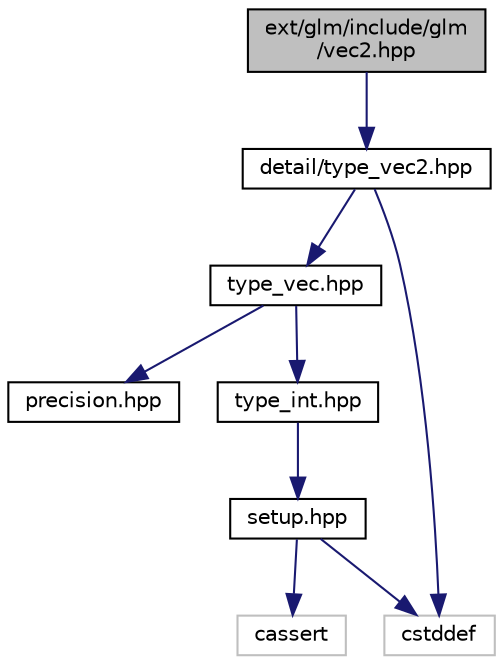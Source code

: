 digraph "ext/glm/include/glm/vec2.hpp"
{
  edge [fontname="Helvetica",fontsize="10",labelfontname="Helvetica",labelfontsize="10"];
  node [fontname="Helvetica",fontsize="10",shape=record];
  Node1 [label="ext/glm/include/glm\l/vec2.hpp",height=0.2,width=0.4,color="black", fillcolor="grey75", style="filled" fontcolor="black"];
  Node1 -> Node2 [color="midnightblue",fontsize="10",style="solid"];
  Node2 [label="detail/type_vec2.hpp",height=0.2,width=0.4,color="black", fillcolor="white", style="filled",URL="$type__vec2_8hpp.html"];
  Node2 -> Node3 [color="midnightblue",fontsize="10",style="solid"];
  Node3 [label="type_vec.hpp",height=0.2,width=0.4,color="black", fillcolor="white", style="filled",URL="$type__vec_8hpp.html"];
  Node3 -> Node4 [color="midnightblue",fontsize="10",style="solid"];
  Node4 [label="precision.hpp",height=0.2,width=0.4,color="black", fillcolor="white", style="filled",URL="$precision_8hpp.html"];
  Node3 -> Node5 [color="midnightblue",fontsize="10",style="solid"];
  Node5 [label="type_int.hpp",height=0.2,width=0.4,color="black", fillcolor="white", style="filled",URL="$type__int_8hpp.html"];
  Node5 -> Node6 [color="midnightblue",fontsize="10",style="solid"];
  Node6 [label="setup.hpp",height=0.2,width=0.4,color="black", fillcolor="white", style="filled",URL="$setup_8hpp.html"];
  Node6 -> Node7 [color="midnightblue",fontsize="10",style="solid"];
  Node7 [label="cassert",height=0.2,width=0.4,color="grey75", fillcolor="white", style="filled"];
  Node6 -> Node8 [color="midnightblue",fontsize="10",style="solid"];
  Node8 [label="cstddef",height=0.2,width=0.4,color="grey75", fillcolor="white", style="filled"];
  Node2 -> Node8 [color="midnightblue",fontsize="10",style="solid"];
}
